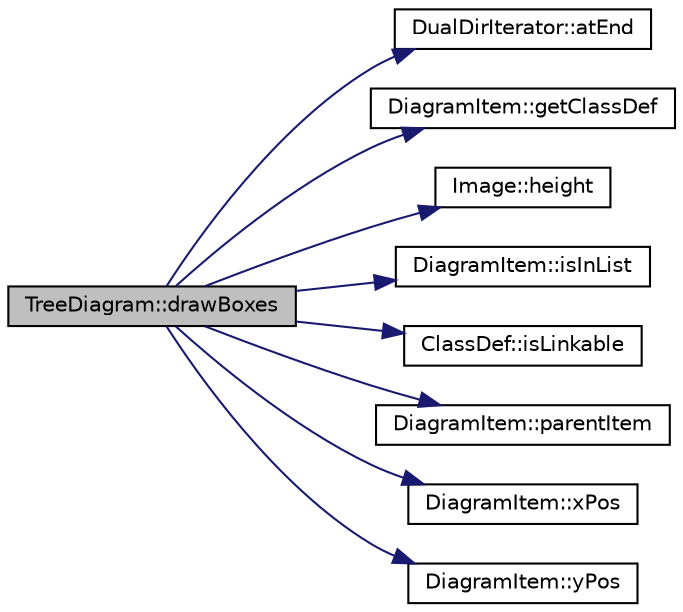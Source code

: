 digraph "TreeDiagram::drawBoxes"
{
 // LATEX_PDF_SIZE
  edge [fontname="Helvetica",fontsize="10",labelfontname="Helvetica",labelfontsize="10"];
  node [fontname="Helvetica",fontsize="10",shape=record];
  rankdir="LR";
  Node1 [label="TreeDiagram::drawBoxes",height=0.2,width=0.4,color="black", fillcolor="grey75", style="filled", fontcolor="black",tooltip=" "];
  Node1 -> Node2 [color="midnightblue",fontsize="10",style="solid",fontname="Helvetica"];
  Node2 [label="DualDirIterator::atEnd",height=0.2,width=0.4,color="black", fillcolor="white", style="filled",URL="$classDualDirIterator.html#a1373c495765f5f449d68ad5352290ffb",tooltip=" "];
  Node1 -> Node3 [color="midnightblue",fontsize="10",style="solid",fontname="Helvetica"];
  Node3 [label="DiagramItem::getClassDef",height=0.2,width=0.4,color="black", fillcolor="white", style="filled",URL="$classDiagramItem.html#a8beb033dd57d4d460942a3078242acf0",tooltip=" "];
  Node1 -> Node4 [color="midnightblue",fontsize="10",style="solid",fontname="Helvetica"];
  Node4 [label="Image::height",height=0.2,width=0.4,color="black", fillcolor="white", style="filled",URL="$classImage.html#a8ca6088143ee3f68ca2e297669a5fea9",tooltip=" "];
  Node1 -> Node5 [color="midnightblue",fontsize="10",style="solid",fontname="Helvetica"];
  Node5 [label="DiagramItem::isInList",height=0.2,width=0.4,color="black", fillcolor="white", style="filled",URL="$classDiagramItem.html#ac41f2e7b5f1de27cec87bc9a366dc687",tooltip=" "];
  Node1 -> Node6 [color="midnightblue",fontsize="10",style="solid",fontname="Helvetica"];
  Node6 [label="ClassDef::isLinkable",height=0.2,width=0.4,color="black", fillcolor="white", style="filled",URL="$classClassDef.html#a659ebf886a21ea56b51354c22b91b0dc",tooltip=" "];
  Node1 -> Node7 [color="midnightblue",fontsize="10",style="solid",fontname="Helvetica"];
  Node7 [label="DiagramItem::parentItem",height=0.2,width=0.4,color="black", fillcolor="white", style="filled",URL="$classDiagramItem.html#a82d6af599475dd6408cfacb5c1181598",tooltip=" "];
  Node1 -> Node8 [color="midnightblue",fontsize="10",style="solid",fontname="Helvetica"];
  Node8 [label="DiagramItem::xPos",height=0.2,width=0.4,color="black", fillcolor="white", style="filled",URL="$classDiagramItem.html#a34e75da9c041d72485c7ff81fd34b2f9",tooltip=" "];
  Node1 -> Node9 [color="midnightblue",fontsize="10",style="solid",fontname="Helvetica"];
  Node9 [label="DiagramItem::yPos",height=0.2,width=0.4,color="black", fillcolor="white", style="filled",URL="$classDiagramItem.html#a4a52b9661a35ad00b7eb93cc326b9147",tooltip=" "];
}
